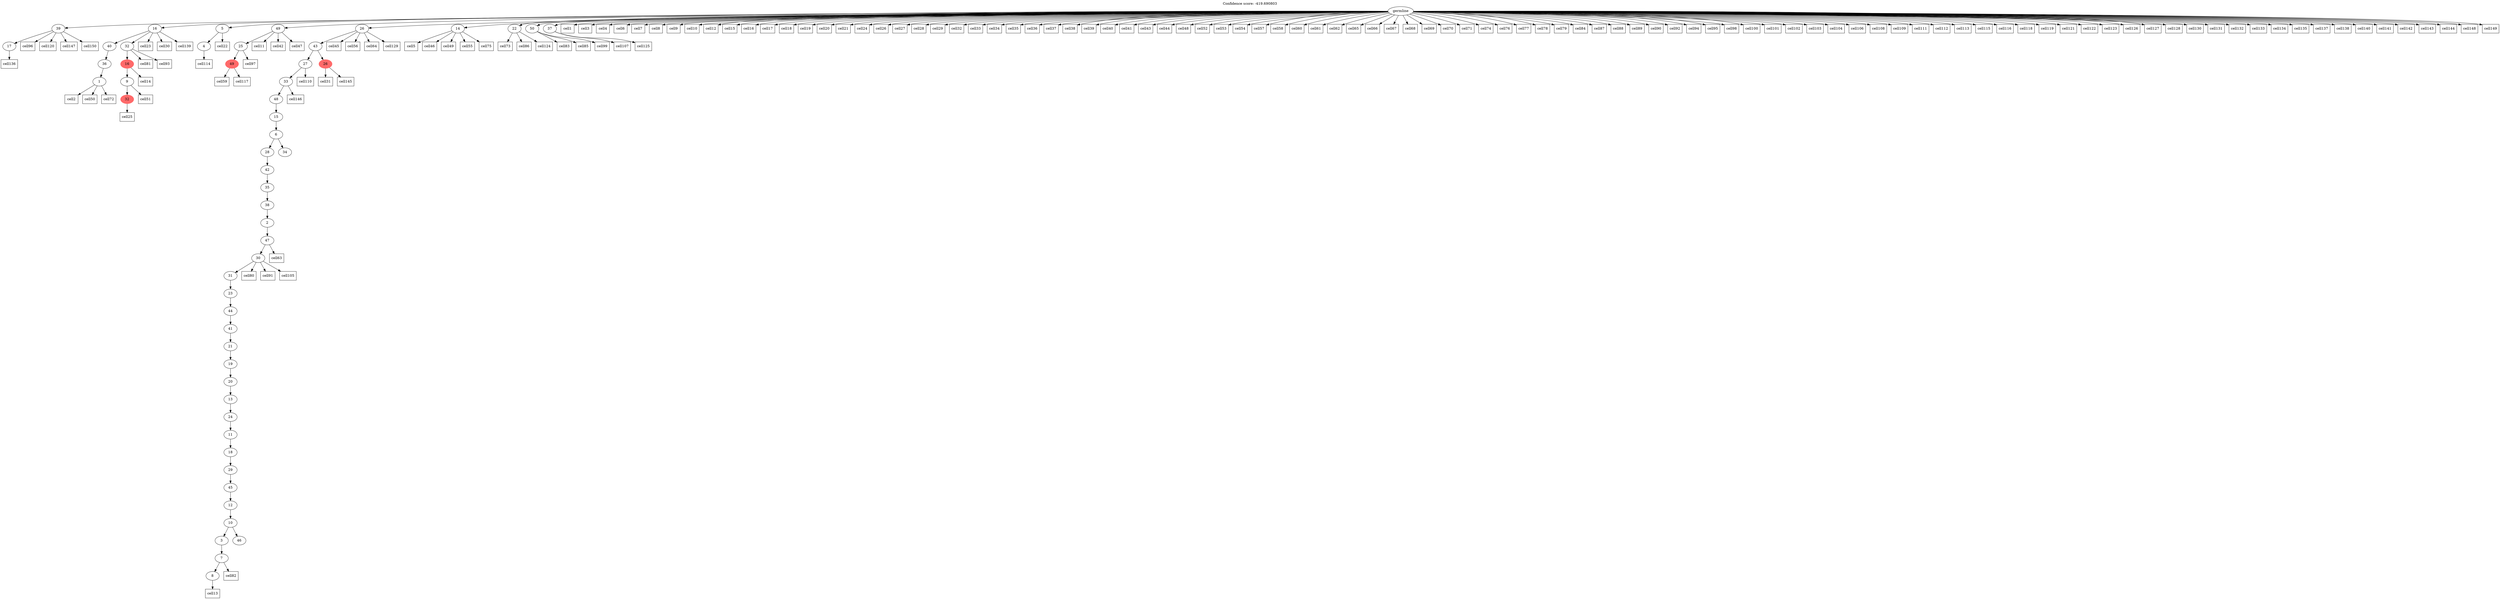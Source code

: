 digraph g {
	"51" -> "52";
	"52" [label="17"];
	"48" -> "49";
	"49" [label="1"];
	"47" -> "48";
	"48" [label="36"];
	"45" -> "46";
	"46" [color=indianred1, style=filled, label="32"];
	"44" -> "45";
	"45" [label="9"];
	"43" -> "44";
	"44" [color=indianred1, style=filled, label="16"];
	"42" -> "43";
	"43" [label="32"];
	"42" -> "47";
	"47" [label="40"];
	"40" -> "41";
	"41" [label="4"];
	"38" -> "39";
	"39" [color=indianred1, style=filled, label="49"];
	"37" -> "38";
	"38" [label="25"];
	"32" -> "33";
	"33" [label="8"];
	"31" -> "32";
	"32" [label="7"];
	"29" -> "30";
	"30" [label="46"];
	"29" -> "31";
	"31" [label="3"];
	"28" -> "29";
	"29" [label="10"];
	"27" -> "28";
	"28" [label="12"];
	"26" -> "27";
	"27" [label="45"];
	"25" -> "26";
	"26" [label="29"];
	"24" -> "25";
	"25" [label="18"];
	"23" -> "24";
	"24" [label="11"];
	"22" -> "23";
	"23" [label="24"];
	"21" -> "22";
	"22" [label="13"];
	"20" -> "21";
	"21" [label="20"];
	"19" -> "20";
	"20" [label="19"];
	"18" -> "19";
	"19" [label="21"];
	"17" -> "18";
	"18" [label="41"];
	"16" -> "17";
	"17" [label="44"];
	"15" -> "16";
	"16" [label="23"];
	"14" -> "15";
	"15" [label="31"];
	"13" -> "14";
	"14" [label="30"];
	"12" -> "13";
	"13" [label="47"];
	"11" -> "12";
	"12" [label="2"];
	"10" -> "11";
	"11" [label="38"];
	"9" -> "10";
	"10" [label="35"];
	"8" -> "9";
	"9" [label="42"];
	"7" -> "8";
	"8" [label="28"];
	"7" -> "34";
	"34" [label="34"];
	"6" -> "7";
	"7" [label="6"];
	"5" -> "6";
	"6" [label="15"];
	"4" -> "5";
	"5" [label="48"];
	"3" -> "4";
	"4" [label="33"];
	"2" -> "3";
	"3" [label="27"];
	"2" -> "35";
	"35" [color=indianred1, style=filled, label="26"];
	"1" -> "2";
	"2" [label="43"];
	"0" -> "1";
	"1" [label="26"];
	"0" -> "36";
	"36" [label="14"];
	"0" -> "37";
	"37" [label="49"];
	"0" -> "40";
	"40" [label="5"];
	"0" -> "42";
	"42" [label="16"];
	"0" -> "50";
	"50" [label="22"];
	"0" -> "51";
	"51" [label="39"];
	"0" -> "53";
	"53" [label="50"];
	"0" -> "54";
	"54" [label="37"];
	"0" [label="germline"];
	"0" -> "cell1";
	"cell1" [shape=box];
	"49" -> "cell2";
	"cell2" [shape=box];
	"0" -> "cell3";
	"cell3" [shape=box];
	"0" -> "cell4";
	"cell4" [shape=box];
	"36" -> "cell5";
	"cell5" [shape=box];
	"0" -> "cell6";
	"cell6" [shape=box];
	"0" -> "cell7";
	"cell7" [shape=box];
	"0" -> "cell8";
	"cell8" [shape=box];
	"0" -> "cell9";
	"cell9" [shape=box];
	"0" -> "cell10";
	"cell10" [shape=box];
	"37" -> "cell11";
	"cell11" [shape=box];
	"0" -> "cell12";
	"cell12" [shape=box];
	"33" -> "cell13";
	"cell13" [shape=box];
	"44" -> "cell14";
	"cell14" [shape=box];
	"0" -> "cell15";
	"cell15" [shape=box];
	"0" -> "cell16";
	"cell16" [shape=box];
	"0" -> "cell17";
	"cell17" [shape=box];
	"0" -> "cell18";
	"cell18" [shape=box];
	"0" -> "cell19";
	"cell19" [shape=box];
	"0" -> "cell20";
	"cell20" [shape=box];
	"0" -> "cell21";
	"cell21" [shape=box];
	"40" -> "cell22";
	"cell22" [shape=box];
	"42" -> "cell23";
	"cell23" [shape=box];
	"0" -> "cell24";
	"cell24" [shape=box];
	"46" -> "cell25";
	"cell25" [shape=box];
	"0" -> "cell26";
	"cell26" [shape=box];
	"0" -> "cell27";
	"cell27" [shape=box];
	"0" -> "cell28";
	"cell28" [shape=box];
	"0" -> "cell29";
	"cell29" [shape=box];
	"42" -> "cell30";
	"cell30" [shape=box];
	"35" -> "cell31";
	"cell31" [shape=box];
	"0" -> "cell32";
	"cell32" [shape=box];
	"0" -> "cell33";
	"cell33" [shape=box];
	"0" -> "cell34";
	"cell34" [shape=box];
	"0" -> "cell35";
	"cell35" [shape=box];
	"0" -> "cell36";
	"cell36" [shape=box];
	"0" -> "cell37";
	"cell37" [shape=box];
	"0" -> "cell38";
	"cell38" [shape=box];
	"0" -> "cell39";
	"cell39" [shape=box];
	"0" -> "cell40";
	"cell40" [shape=box];
	"0" -> "cell41";
	"cell41" [shape=box];
	"37" -> "cell42";
	"cell42" [shape=box];
	"0" -> "cell43";
	"cell43" [shape=box];
	"0" -> "cell44";
	"cell44" [shape=box];
	"1" -> "cell45";
	"cell45" [shape=box];
	"36" -> "cell46";
	"cell46" [shape=box];
	"37" -> "cell47";
	"cell47" [shape=box];
	"0" -> "cell48";
	"cell48" [shape=box];
	"36" -> "cell49";
	"cell49" [shape=box];
	"49" -> "cell50";
	"cell50" [shape=box];
	"45" -> "cell51";
	"cell51" [shape=box];
	"0" -> "cell52";
	"cell52" [shape=box];
	"0" -> "cell53";
	"cell53" [shape=box];
	"0" -> "cell54";
	"cell54" [shape=box];
	"36" -> "cell55";
	"cell55" [shape=box];
	"1" -> "cell56";
	"cell56" [shape=box];
	"0" -> "cell57";
	"cell57" [shape=box];
	"0" -> "cell58";
	"cell58" [shape=box];
	"39" -> "cell59";
	"cell59" [shape=box];
	"0" -> "cell60";
	"cell60" [shape=box];
	"0" -> "cell61";
	"cell61" [shape=box];
	"0" -> "cell62";
	"cell62" [shape=box];
	"13" -> "cell63";
	"cell63" [shape=box];
	"1" -> "cell64";
	"cell64" [shape=box];
	"0" -> "cell65";
	"cell65" [shape=box];
	"0" -> "cell66";
	"cell66" [shape=box];
	"0" -> "cell67";
	"cell67" [shape=box];
	"0" -> "cell68";
	"cell68" [shape=box];
	"0" -> "cell69";
	"cell69" [shape=box];
	"0" -> "cell70";
	"cell70" [shape=box];
	"0" -> "cell71";
	"cell71" [shape=box];
	"49" -> "cell72";
	"cell72" [shape=box];
	"50" -> "cell73";
	"cell73" [shape=box];
	"0" -> "cell74";
	"cell74" [shape=box];
	"36" -> "cell75";
	"cell75" [shape=box];
	"0" -> "cell76";
	"cell76" [shape=box];
	"0" -> "cell77";
	"cell77" [shape=box];
	"0" -> "cell78";
	"cell78" [shape=box];
	"0" -> "cell79";
	"cell79" [shape=box];
	"14" -> "cell80";
	"cell80" [shape=box];
	"43" -> "cell81";
	"cell81" [shape=box];
	"32" -> "cell82";
	"cell82" [shape=box];
	"53" -> "cell83";
	"cell83" [shape=box];
	"0" -> "cell84";
	"cell84" [shape=box];
	"53" -> "cell85";
	"cell85" [shape=box];
	"50" -> "cell86";
	"cell86" [shape=box];
	"0" -> "cell87";
	"cell87" [shape=box];
	"0" -> "cell88";
	"cell88" [shape=box];
	"0" -> "cell89";
	"cell89" [shape=box];
	"0" -> "cell90";
	"cell90" [shape=box];
	"14" -> "cell91";
	"cell91" [shape=box];
	"0" -> "cell92";
	"cell92" [shape=box];
	"43" -> "cell93";
	"cell93" [shape=box];
	"0" -> "cell94";
	"cell94" [shape=box];
	"0" -> "cell95";
	"cell95" [shape=box];
	"51" -> "cell96";
	"cell96" [shape=box];
	"38" -> "cell97";
	"cell97" [shape=box];
	"0" -> "cell98";
	"cell98" [shape=box];
	"53" -> "cell99";
	"cell99" [shape=box];
	"0" -> "cell100";
	"cell100" [shape=box];
	"0" -> "cell101";
	"cell101" [shape=box];
	"0" -> "cell102";
	"cell102" [shape=box];
	"0" -> "cell103";
	"cell103" [shape=box];
	"0" -> "cell104";
	"cell104" [shape=box];
	"14" -> "cell105";
	"cell105" [shape=box];
	"0" -> "cell106";
	"cell106" [shape=box];
	"54" -> "cell107";
	"cell107" [shape=box];
	"0" -> "cell108";
	"cell108" [shape=box];
	"0" -> "cell109";
	"cell109" [shape=box];
	"3" -> "cell110";
	"cell110" [shape=box];
	"0" -> "cell111";
	"cell111" [shape=box];
	"0" -> "cell112";
	"cell112" [shape=box];
	"0" -> "cell113";
	"cell113" [shape=box];
	"41" -> "cell114";
	"cell114" [shape=box];
	"0" -> "cell115";
	"cell115" [shape=box];
	"0" -> "cell116";
	"cell116" [shape=box];
	"39" -> "cell117";
	"cell117" [shape=box];
	"0" -> "cell118";
	"cell118" [shape=box];
	"0" -> "cell119";
	"cell119" [shape=box];
	"51" -> "cell120";
	"cell120" [shape=box];
	"0" -> "cell121";
	"cell121" [shape=box];
	"0" -> "cell122";
	"cell122" [shape=box];
	"0" -> "cell123";
	"cell123" [shape=box];
	"50" -> "cell124";
	"cell124" [shape=box];
	"54" -> "cell125";
	"cell125" [shape=box];
	"0" -> "cell126";
	"cell126" [shape=box];
	"0" -> "cell127";
	"cell127" [shape=box];
	"0" -> "cell128";
	"cell128" [shape=box];
	"1" -> "cell129";
	"cell129" [shape=box];
	"0" -> "cell130";
	"cell130" [shape=box];
	"0" -> "cell131";
	"cell131" [shape=box];
	"0" -> "cell132";
	"cell132" [shape=box];
	"0" -> "cell133";
	"cell133" [shape=box];
	"0" -> "cell134";
	"cell134" [shape=box];
	"0" -> "cell135";
	"cell135" [shape=box];
	"52" -> "cell136";
	"cell136" [shape=box];
	"0" -> "cell137";
	"cell137" [shape=box];
	"0" -> "cell138";
	"cell138" [shape=box];
	"42" -> "cell139";
	"cell139" [shape=box];
	"0" -> "cell140";
	"cell140" [shape=box];
	"0" -> "cell141";
	"cell141" [shape=box];
	"0" -> "cell142";
	"cell142" [shape=box];
	"0" -> "cell143";
	"cell143" [shape=box];
	"0" -> "cell144";
	"cell144" [shape=box];
	"35" -> "cell145";
	"cell145" [shape=box];
	"4" -> "cell146";
	"cell146" [shape=box];
	"51" -> "cell147";
	"cell147" [shape=box];
	"0" -> "cell148";
	"cell148" [shape=box];
	"0" -> "cell149";
	"cell149" [shape=box];
	"51" -> "cell150";
	"cell150" [shape=box];
	labelloc="t";
	label="Confidence score: -419.690803";
}

